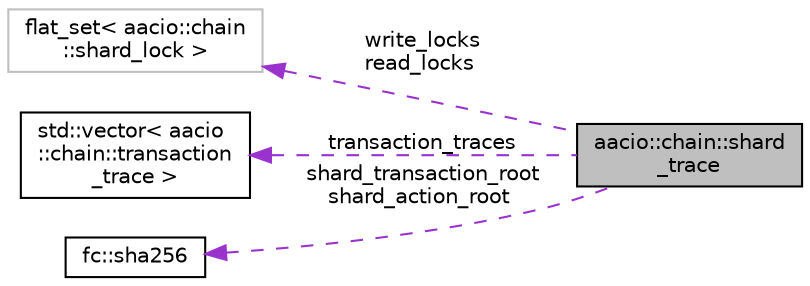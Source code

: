 digraph "aacio::chain::shard_trace"
{
  edge [fontname="Helvetica",fontsize="10",labelfontname="Helvetica",labelfontsize="10"];
  node [fontname="Helvetica",fontsize="10",shape=record];
  rankdir="LR";
  Node1 [label="aacio::chain::shard\l_trace",height=0.2,width=0.4,color="black", fillcolor="grey75", style="filled", fontcolor="black"];
  Node2 -> Node1 [dir="back",color="darkorchid3",fontsize="10",style="dashed",label=" write_locks\nread_locks" ];
  Node2 [label="flat_set\< aacio::chain\l::shard_lock \>",height=0.2,width=0.4,color="grey75", fillcolor="white", style="filled"];
  Node3 -> Node1 [dir="back",color="darkorchid3",fontsize="10",style="dashed",label=" transaction_traces" ];
  Node3 [label="std::vector\< aacio\l::chain::transaction\l_trace \>",height=0.2,width=0.4,color="black", fillcolor="white", style="filled",URL="$classstd_1_1vector.html"];
  Node4 -> Node1 [dir="back",color="darkorchid3",fontsize="10",style="dashed",label=" shard_transaction_root\nshard_action_root" ];
  Node4 [label="fc::sha256",height=0.2,width=0.4,color="black", fillcolor="white", style="filled",URL="$classfc_1_1sha256.html"];
}
